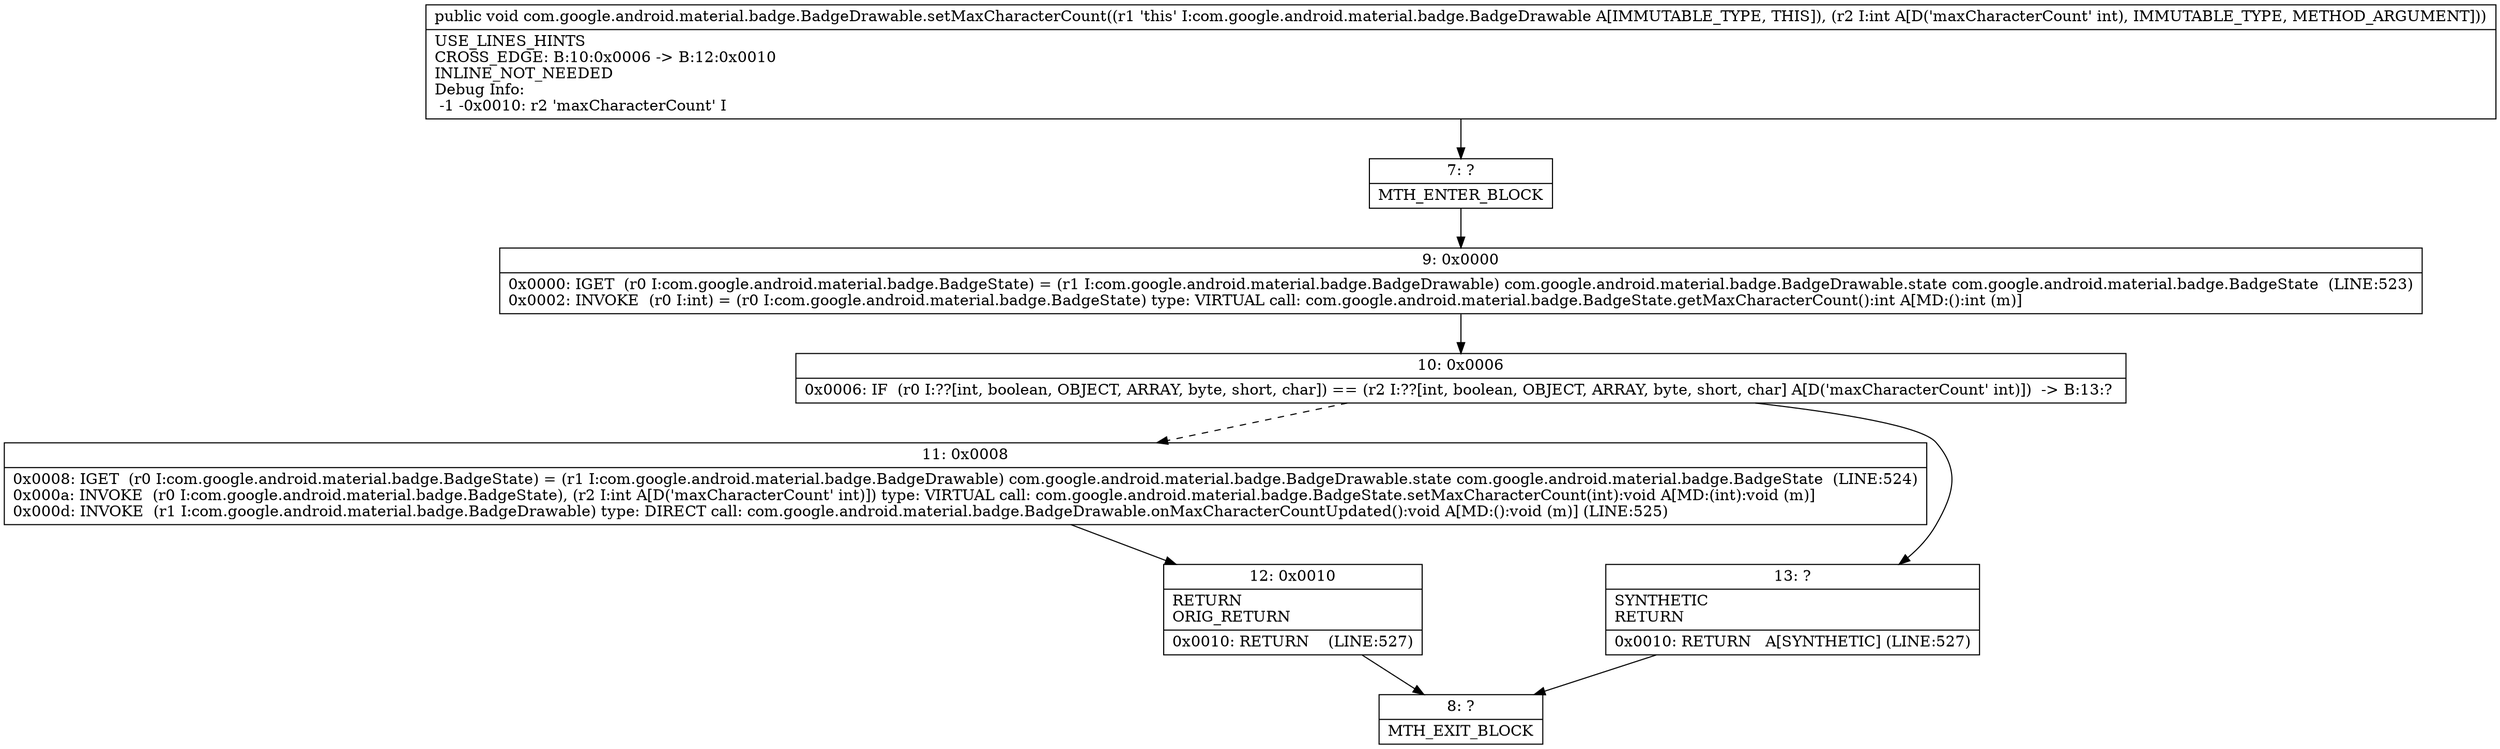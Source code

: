 digraph "CFG forcom.google.android.material.badge.BadgeDrawable.setMaxCharacterCount(I)V" {
Node_7 [shape=record,label="{7\:\ ?|MTH_ENTER_BLOCK\l}"];
Node_9 [shape=record,label="{9\:\ 0x0000|0x0000: IGET  (r0 I:com.google.android.material.badge.BadgeState) = (r1 I:com.google.android.material.badge.BadgeDrawable) com.google.android.material.badge.BadgeDrawable.state com.google.android.material.badge.BadgeState  (LINE:523)\l0x0002: INVOKE  (r0 I:int) = (r0 I:com.google.android.material.badge.BadgeState) type: VIRTUAL call: com.google.android.material.badge.BadgeState.getMaxCharacterCount():int A[MD:():int (m)]\l}"];
Node_10 [shape=record,label="{10\:\ 0x0006|0x0006: IF  (r0 I:??[int, boolean, OBJECT, ARRAY, byte, short, char]) == (r2 I:??[int, boolean, OBJECT, ARRAY, byte, short, char] A[D('maxCharacterCount' int)])  \-\> B:13:? \l}"];
Node_11 [shape=record,label="{11\:\ 0x0008|0x0008: IGET  (r0 I:com.google.android.material.badge.BadgeState) = (r1 I:com.google.android.material.badge.BadgeDrawable) com.google.android.material.badge.BadgeDrawable.state com.google.android.material.badge.BadgeState  (LINE:524)\l0x000a: INVOKE  (r0 I:com.google.android.material.badge.BadgeState), (r2 I:int A[D('maxCharacterCount' int)]) type: VIRTUAL call: com.google.android.material.badge.BadgeState.setMaxCharacterCount(int):void A[MD:(int):void (m)]\l0x000d: INVOKE  (r1 I:com.google.android.material.badge.BadgeDrawable) type: DIRECT call: com.google.android.material.badge.BadgeDrawable.onMaxCharacterCountUpdated():void A[MD:():void (m)] (LINE:525)\l}"];
Node_12 [shape=record,label="{12\:\ 0x0010|RETURN\lORIG_RETURN\l|0x0010: RETURN    (LINE:527)\l}"];
Node_8 [shape=record,label="{8\:\ ?|MTH_EXIT_BLOCK\l}"];
Node_13 [shape=record,label="{13\:\ ?|SYNTHETIC\lRETURN\l|0x0010: RETURN   A[SYNTHETIC] (LINE:527)\l}"];
MethodNode[shape=record,label="{public void com.google.android.material.badge.BadgeDrawable.setMaxCharacterCount((r1 'this' I:com.google.android.material.badge.BadgeDrawable A[IMMUTABLE_TYPE, THIS]), (r2 I:int A[D('maxCharacterCount' int), IMMUTABLE_TYPE, METHOD_ARGUMENT]))  | USE_LINES_HINTS\lCROSS_EDGE: B:10:0x0006 \-\> B:12:0x0010\lINLINE_NOT_NEEDED\lDebug Info:\l  \-1 \-0x0010: r2 'maxCharacterCount' I\l}"];
MethodNode -> Node_7;Node_7 -> Node_9;
Node_9 -> Node_10;
Node_10 -> Node_11[style=dashed];
Node_10 -> Node_13;
Node_11 -> Node_12;
Node_12 -> Node_8;
Node_13 -> Node_8;
}

